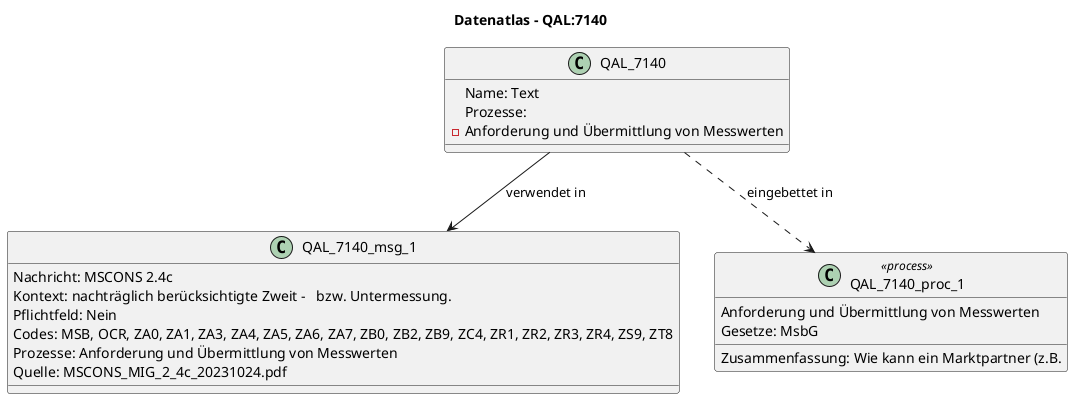 @startuml
title Datenatlas – QAL:7140
class QAL_7140 {
  Name: Text
  Prozesse:
    - Anforderung und Übermittlung von Messwerten
}
class QAL_7140_msg_1 {
  Nachricht: MSCONS 2.4c
  Kontext: nachträglich berücksichtigte Zweit -   bzw. Untermessung.
  Pflichtfeld: Nein
  Codes: MSB, OCR, ZA0, ZA1, ZA3, ZA4, ZA5, ZA6, ZA7, ZB0, ZB2, ZB9, ZC4, ZR1, ZR2, ZR3, ZR4, ZS9, ZT8
  Prozesse: Anforderung und Übermittlung von Messwerten
  Quelle: MSCONS_MIG_2_4c_20231024.pdf
}
QAL_7140 --> QAL_7140_msg_1 : verwendet in
class QAL_7140_proc_1 <<process>> {
  Anforderung und Übermittlung von Messwerten
  Gesetze: MsbG
  Zusammenfassung: Wie kann ein Marktpartner (z.B.
}
QAL_7140 ..> QAL_7140_proc_1 : eingebettet in
@enduml